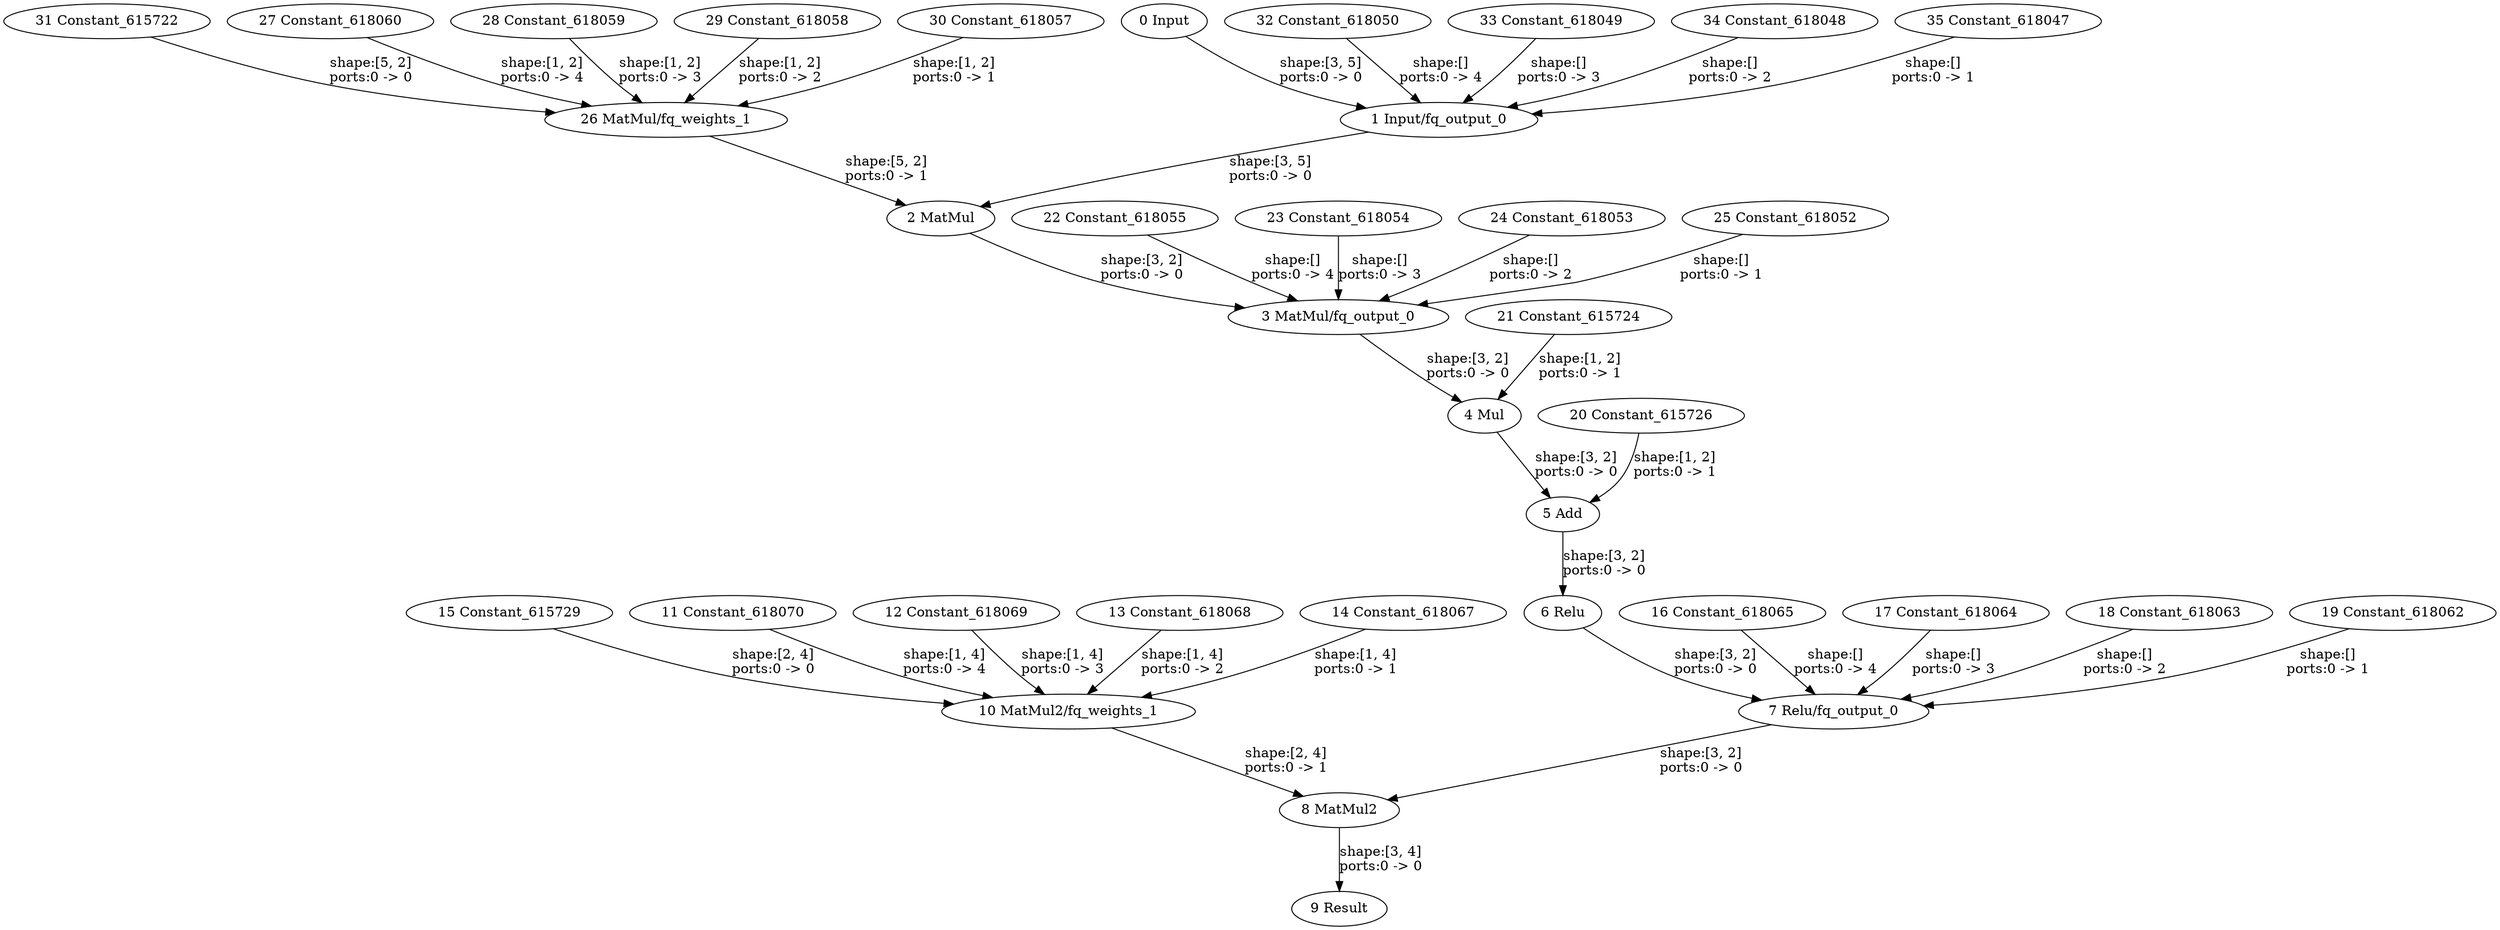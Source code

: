 strict digraph  {
"0 Input" [id=0, type=Parameter];
"1 Input/fq_output_0" [id=1, type=FakeQuantize];
"2 MatMul" [id=2, type=MatMul];
"3 MatMul/fq_output_0" [id=3, type=FakeQuantize];
"4 Mul" [id=4, type=Multiply];
"5 Add" [id=5, type=Add];
"6 Relu" [id=6, type=Relu];
"7 Relu/fq_output_0" [id=7, type=FakeQuantize];
"8 MatMul2" [id=8, type=MatMul];
"9 Result" [id=9, type=Result];
"10 MatMul2/fq_weights_1" [id=10, type=FakeQuantize];
"11 Constant_618070" [id=11, type=Constant];
"12 Constant_618069" [id=12, type=Constant];
"13 Constant_618068" [id=13, type=Constant];
"14 Constant_618067" [id=14, type=Constant];
"15 Constant_615729" [id=15, type=Constant];
"16 Constant_618065" [id=16, type=Constant];
"17 Constant_618064" [id=17, type=Constant];
"18 Constant_618063" [id=18, type=Constant];
"19 Constant_618062" [id=19, type=Constant];
"20 Constant_615726" [id=20, type=Constant];
"21 Constant_615724" [id=21, type=Constant];
"22 Constant_618055" [id=22, type=Constant];
"23 Constant_618054" [id=23, type=Constant];
"24 Constant_618053" [id=24, type=Constant];
"25 Constant_618052" [id=25, type=Constant];
"26 MatMul/fq_weights_1" [id=26, type=FakeQuantize];
"27 Constant_618060" [id=27, type=Constant];
"28 Constant_618059" [id=28, type=Constant];
"29 Constant_618058" [id=29, type=Constant];
"30 Constant_618057" [id=30, type=Constant];
"31 Constant_615722" [id=31, type=Constant];
"32 Constant_618050" [id=32, type=Constant];
"33 Constant_618049" [id=33, type=Constant];
"34 Constant_618048" [id=34, type=Constant];
"35 Constant_618047" [id=35, type=Constant];
"0 Input" -> "1 Input/fq_output_0"  [label="shape:[3, 5]\nports:0 -> 0", style=solid];
"1 Input/fq_output_0" -> "2 MatMul"  [label="shape:[3, 5]\nports:0 -> 0", style=solid];
"2 MatMul" -> "3 MatMul/fq_output_0"  [label="shape:[3, 2]\nports:0 -> 0", style=solid];
"3 MatMul/fq_output_0" -> "4 Mul"  [label="shape:[3, 2]\nports:0 -> 0", style=solid];
"4 Mul" -> "5 Add"  [label="shape:[3, 2]\nports:0 -> 0", style=solid];
"5 Add" -> "6 Relu"  [label="shape:[3, 2]\nports:0 -> 0", style=solid];
"6 Relu" -> "7 Relu/fq_output_0"  [label="shape:[3, 2]\nports:0 -> 0", style=solid];
"7 Relu/fq_output_0" -> "8 MatMul2"  [label="shape:[3, 2]\nports:0 -> 0", style=solid];
"8 MatMul2" -> "9 Result"  [label="shape:[3, 4]\nports:0 -> 0", style=solid];
"10 MatMul2/fq_weights_1" -> "8 MatMul2"  [label="shape:[2, 4]\nports:0 -> 1", style=solid];
"11 Constant_618070" -> "10 MatMul2/fq_weights_1"  [label="shape:[1, 4]\nports:0 -> 4", style=solid];
"12 Constant_618069" -> "10 MatMul2/fq_weights_1"  [label="shape:[1, 4]\nports:0 -> 3", style=solid];
"13 Constant_618068" -> "10 MatMul2/fq_weights_1"  [label="shape:[1, 4]\nports:0 -> 2", style=solid];
"14 Constant_618067" -> "10 MatMul2/fq_weights_1"  [label="shape:[1, 4]\nports:0 -> 1", style=solid];
"15 Constant_615729" -> "10 MatMul2/fq_weights_1"  [label="shape:[2, 4]\nports:0 -> 0", style=solid];
"16 Constant_618065" -> "7 Relu/fq_output_0"  [label="shape:[]\nports:0 -> 4", style=solid];
"17 Constant_618064" -> "7 Relu/fq_output_0"  [label="shape:[]\nports:0 -> 3", style=solid];
"18 Constant_618063" -> "7 Relu/fq_output_0"  [label="shape:[]\nports:0 -> 2", style=solid];
"19 Constant_618062" -> "7 Relu/fq_output_0"  [label="shape:[]\nports:0 -> 1", style=solid];
"20 Constant_615726" -> "5 Add"  [label="shape:[1, 2]\nports:0 -> 1", style=solid];
"21 Constant_615724" -> "4 Mul"  [label="shape:[1, 2]\nports:0 -> 1", style=solid];
"22 Constant_618055" -> "3 MatMul/fq_output_0"  [label="shape:[]\nports:0 -> 4", style=solid];
"23 Constant_618054" -> "3 MatMul/fq_output_0"  [label="shape:[]\nports:0 -> 3", style=solid];
"24 Constant_618053" -> "3 MatMul/fq_output_0"  [label="shape:[]\nports:0 -> 2", style=solid];
"25 Constant_618052" -> "3 MatMul/fq_output_0"  [label="shape:[]\nports:0 -> 1", style=solid];
"26 MatMul/fq_weights_1" -> "2 MatMul"  [label="shape:[5, 2]\nports:0 -> 1", style=solid];
"27 Constant_618060" -> "26 MatMul/fq_weights_1"  [label="shape:[1, 2]\nports:0 -> 4", style=solid];
"28 Constant_618059" -> "26 MatMul/fq_weights_1"  [label="shape:[1, 2]\nports:0 -> 3", style=solid];
"29 Constant_618058" -> "26 MatMul/fq_weights_1"  [label="shape:[1, 2]\nports:0 -> 2", style=solid];
"30 Constant_618057" -> "26 MatMul/fq_weights_1"  [label="shape:[1, 2]\nports:0 -> 1", style=solid];
"31 Constant_615722" -> "26 MatMul/fq_weights_1"  [label="shape:[5, 2]\nports:0 -> 0", style=solid];
"32 Constant_618050" -> "1 Input/fq_output_0"  [label="shape:[]\nports:0 -> 4", style=solid];
"33 Constant_618049" -> "1 Input/fq_output_0"  [label="shape:[]\nports:0 -> 3", style=solid];
"34 Constant_618048" -> "1 Input/fq_output_0"  [label="shape:[]\nports:0 -> 2", style=solid];
"35 Constant_618047" -> "1 Input/fq_output_0"  [label="shape:[]\nports:0 -> 1", style=solid];
}

